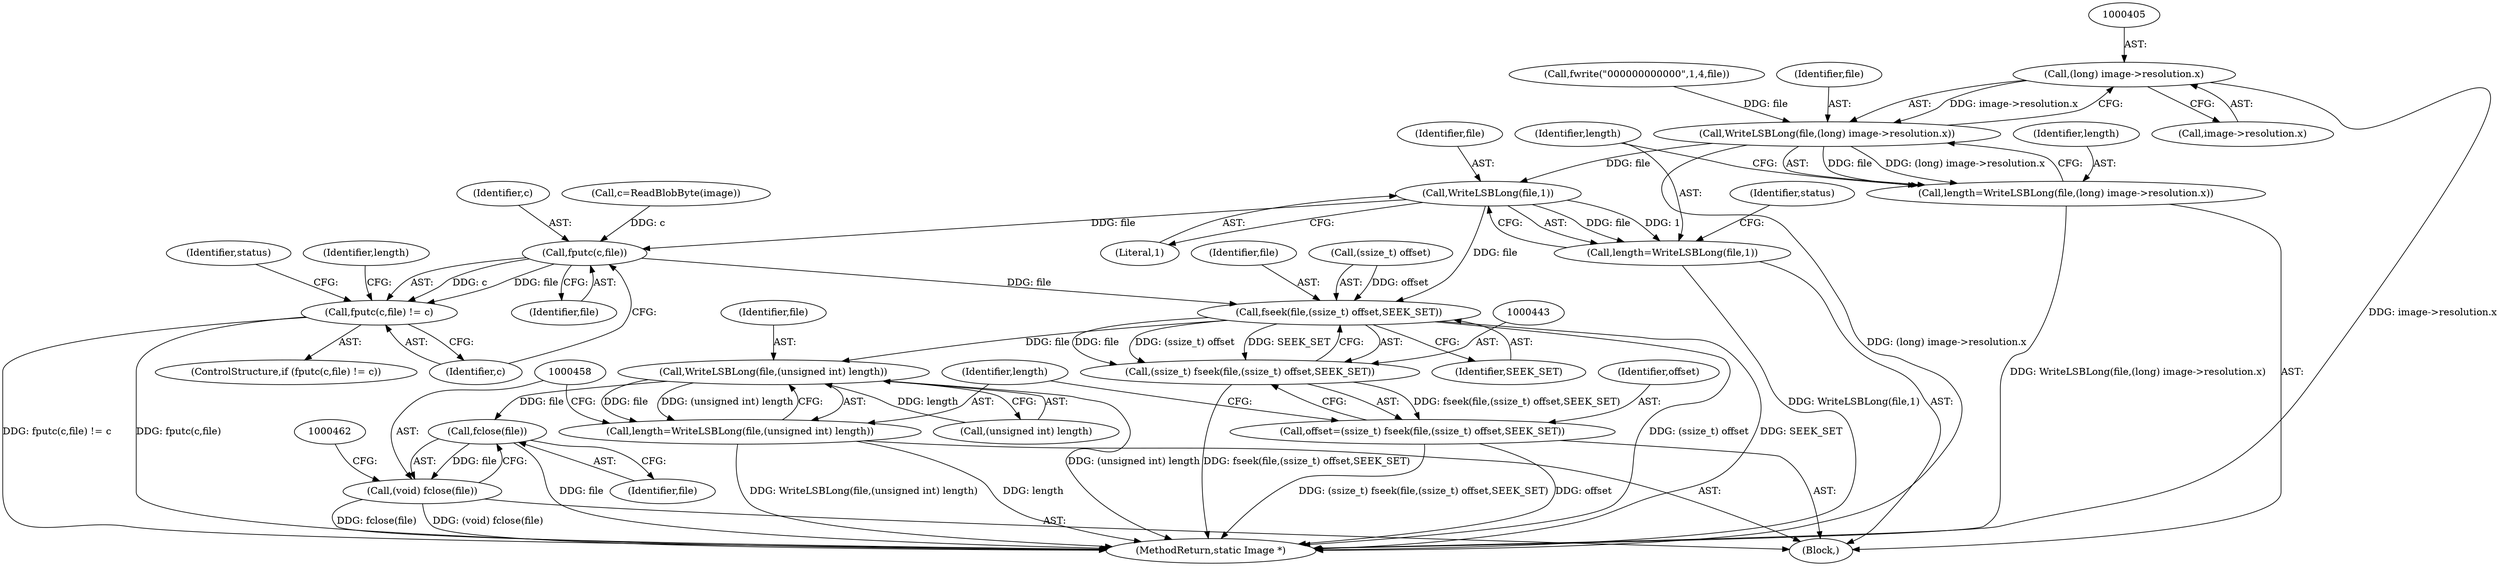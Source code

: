 digraph "0_ImageMagick_4e914bbe371433f0590cefdf3bd5f3a5710069f9@pointer" {
"1000404" [label="(Call,(long) image->resolution.x)"];
"1000402" [label="(Call,WriteLSBLong(file,(long) image->resolution.x))"];
"1000400" [label="(Call,length=WriteLSBLong(file,(long) image->resolution.x))"];
"1000413" [label="(Call,WriteLSBLong(file,1))"];
"1000411" [label="(Call,length=WriteLSBLong(file,1))"];
"1000433" [label="(Call,fputc(c,file))"];
"1000432" [label="(Call,fputc(c,file) != c)"];
"1000444" [label="(Call,fseek(file,(ssize_t) offset,SEEK_SET))"];
"1000442" [label="(Call,(ssize_t) fseek(file,(ssize_t) offset,SEEK_SET))"];
"1000440" [label="(Call,offset=(ssize_t) fseek(file,(ssize_t) offset,SEEK_SET))"];
"1000452" [label="(Call,WriteLSBLong(file,(unsigned int) length))"];
"1000450" [label="(Call,length=WriteLSBLong(file,(unsigned int) length))"];
"1000459" [label="(Call,fclose(file))"];
"1000457" [label="(Call,(void) fclose(file))"];
"1000444" [label="(Call,fseek(file,(ssize_t) offset,SEEK_SET))"];
"1000436" [label="(Identifier,c)"];
"1000413" [label="(Call,WriteLSBLong(file,1))"];
"1000445" [label="(Identifier,file)"];
"1000401" [label="(Identifier,length)"];
"1000411" [label="(Call,length=WriteLSBLong(file,1))"];
"1000424" [label="(Call,c=ReadBlobByte(image))"];
"1000446" [label="(Call,(ssize_t) offset)"];
"1000414" [label="(Identifier,file)"];
"1000453" [label="(Identifier,file)"];
"1000432" [label="(Call,fputc(c,file) != c)"];
"1000406" [label="(Call,image->resolution.x)"];
"1000457" [label="(Call,(void) fclose(file))"];
"1000449" [label="(Identifier,SEEK_SET)"];
"1000542" [label="(MethodReturn,static Image *)"];
"1000404" [label="(Call,(long) image->resolution.x)"];
"1000441" [label="(Identifier,offset)"];
"1000452" [label="(Call,WriteLSBLong(file,(unsigned int) length))"];
"1000460" [label="(Identifier,file)"];
"1000402" [label="(Call,WriteLSBLong(file,(long) image->resolution.x))"];
"1000433" [label="(Call,fputc(c,file))"];
"1000106" [label="(Block,)"];
"1000451" [label="(Identifier,length)"];
"1000400" [label="(Call,length=WriteLSBLong(file,(long) image->resolution.x))"];
"1000454" [label="(Call,(unsigned int) length)"];
"1000434" [label="(Identifier,c)"];
"1000450" [label="(Call,length=WriteLSBLong(file,(unsigned int) length))"];
"1000438" [label="(Identifier,status)"];
"1000430" [label="(Identifier,length)"];
"1000412" [label="(Identifier,length)"];
"1000440" [label="(Call,offset=(ssize_t) fseek(file,(ssize_t) offset,SEEK_SET))"];
"1000417" [label="(Identifier,status)"];
"1000431" [label="(ControlStructure,if (fputc(c,file) != c))"];
"1000395" [label="(Call,fwrite(\"\000\000\000\000\",1,4,file))"];
"1000415" [label="(Literal,1)"];
"1000442" [label="(Call,(ssize_t) fseek(file,(ssize_t) offset,SEEK_SET))"];
"1000459" [label="(Call,fclose(file))"];
"1000403" [label="(Identifier,file)"];
"1000435" [label="(Identifier,file)"];
"1000404" -> "1000402"  [label="AST: "];
"1000404" -> "1000406"  [label="CFG: "];
"1000405" -> "1000404"  [label="AST: "];
"1000406" -> "1000404"  [label="AST: "];
"1000402" -> "1000404"  [label="CFG: "];
"1000404" -> "1000542"  [label="DDG: image->resolution.x"];
"1000404" -> "1000402"  [label="DDG: image->resolution.x"];
"1000402" -> "1000400"  [label="AST: "];
"1000403" -> "1000402"  [label="AST: "];
"1000400" -> "1000402"  [label="CFG: "];
"1000402" -> "1000542"  [label="DDG: (long) image->resolution.x"];
"1000402" -> "1000400"  [label="DDG: file"];
"1000402" -> "1000400"  [label="DDG: (long) image->resolution.x"];
"1000395" -> "1000402"  [label="DDG: file"];
"1000402" -> "1000413"  [label="DDG: file"];
"1000400" -> "1000106"  [label="AST: "];
"1000401" -> "1000400"  [label="AST: "];
"1000412" -> "1000400"  [label="CFG: "];
"1000400" -> "1000542"  [label="DDG: WriteLSBLong(file,(long) image->resolution.x)"];
"1000413" -> "1000411"  [label="AST: "];
"1000413" -> "1000415"  [label="CFG: "];
"1000414" -> "1000413"  [label="AST: "];
"1000415" -> "1000413"  [label="AST: "];
"1000411" -> "1000413"  [label="CFG: "];
"1000413" -> "1000411"  [label="DDG: file"];
"1000413" -> "1000411"  [label="DDG: 1"];
"1000413" -> "1000433"  [label="DDG: file"];
"1000413" -> "1000444"  [label="DDG: file"];
"1000411" -> "1000106"  [label="AST: "];
"1000412" -> "1000411"  [label="AST: "];
"1000417" -> "1000411"  [label="CFG: "];
"1000411" -> "1000542"  [label="DDG: WriteLSBLong(file,1)"];
"1000433" -> "1000432"  [label="AST: "];
"1000433" -> "1000435"  [label="CFG: "];
"1000434" -> "1000433"  [label="AST: "];
"1000435" -> "1000433"  [label="AST: "];
"1000436" -> "1000433"  [label="CFG: "];
"1000433" -> "1000432"  [label="DDG: c"];
"1000433" -> "1000432"  [label="DDG: file"];
"1000424" -> "1000433"  [label="DDG: c"];
"1000433" -> "1000444"  [label="DDG: file"];
"1000432" -> "1000431"  [label="AST: "];
"1000432" -> "1000436"  [label="CFG: "];
"1000436" -> "1000432"  [label="AST: "];
"1000438" -> "1000432"  [label="CFG: "];
"1000430" -> "1000432"  [label="CFG: "];
"1000432" -> "1000542"  [label="DDG: fputc(c,file) != c"];
"1000432" -> "1000542"  [label="DDG: fputc(c,file)"];
"1000444" -> "1000442"  [label="AST: "];
"1000444" -> "1000449"  [label="CFG: "];
"1000445" -> "1000444"  [label="AST: "];
"1000446" -> "1000444"  [label="AST: "];
"1000449" -> "1000444"  [label="AST: "];
"1000442" -> "1000444"  [label="CFG: "];
"1000444" -> "1000542"  [label="DDG: (ssize_t) offset"];
"1000444" -> "1000542"  [label="DDG: SEEK_SET"];
"1000444" -> "1000442"  [label="DDG: file"];
"1000444" -> "1000442"  [label="DDG: (ssize_t) offset"];
"1000444" -> "1000442"  [label="DDG: SEEK_SET"];
"1000446" -> "1000444"  [label="DDG: offset"];
"1000444" -> "1000452"  [label="DDG: file"];
"1000442" -> "1000440"  [label="AST: "];
"1000443" -> "1000442"  [label="AST: "];
"1000440" -> "1000442"  [label="CFG: "];
"1000442" -> "1000542"  [label="DDG: fseek(file,(ssize_t) offset,SEEK_SET)"];
"1000442" -> "1000440"  [label="DDG: fseek(file,(ssize_t) offset,SEEK_SET)"];
"1000440" -> "1000106"  [label="AST: "];
"1000441" -> "1000440"  [label="AST: "];
"1000451" -> "1000440"  [label="CFG: "];
"1000440" -> "1000542"  [label="DDG: (ssize_t) fseek(file,(ssize_t) offset,SEEK_SET)"];
"1000440" -> "1000542"  [label="DDG: offset"];
"1000452" -> "1000450"  [label="AST: "];
"1000452" -> "1000454"  [label="CFG: "];
"1000453" -> "1000452"  [label="AST: "];
"1000454" -> "1000452"  [label="AST: "];
"1000450" -> "1000452"  [label="CFG: "];
"1000452" -> "1000542"  [label="DDG: (unsigned int) length"];
"1000452" -> "1000450"  [label="DDG: file"];
"1000452" -> "1000450"  [label="DDG: (unsigned int) length"];
"1000454" -> "1000452"  [label="DDG: length"];
"1000452" -> "1000459"  [label="DDG: file"];
"1000450" -> "1000106"  [label="AST: "];
"1000451" -> "1000450"  [label="AST: "];
"1000458" -> "1000450"  [label="CFG: "];
"1000450" -> "1000542"  [label="DDG: WriteLSBLong(file,(unsigned int) length)"];
"1000450" -> "1000542"  [label="DDG: length"];
"1000459" -> "1000457"  [label="AST: "];
"1000459" -> "1000460"  [label="CFG: "];
"1000460" -> "1000459"  [label="AST: "];
"1000457" -> "1000459"  [label="CFG: "];
"1000459" -> "1000542"  [label="DDG: file"];
"1000459" -> "1000457"  [label="DDG: file"];
"1000457" -> "1000106"  [label="AST: "];
"1000458" -> "1000457"  [label="AST: "];
"1000462" -> "1000457"  [label="CFG: "];
"1000457" -> "1000542"  [label="DDG: fclose(file)"];
"1000457" -> "1000542"  [label="DDG: (void) fclose(file)"];
}
